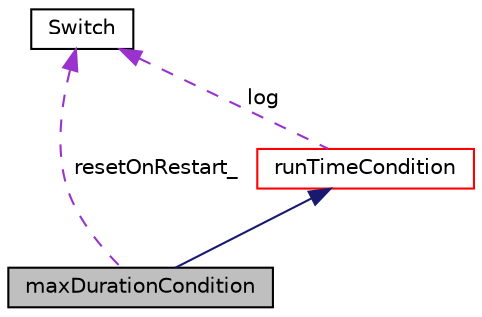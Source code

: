 digraph "maxDurationCondition"
{
  bgcolor="transparent";
  edge [fontname="Helvetica",fontsize="10",labelfontname="Helvetica",labelfontsize="10"];
  node [fontname="Helvetica",fontsize="10",shape=record];
  Node1 [label="maxDurationCondition",height=0.2,width=0.4,color="black", fillcolor="grey75", style="filled" fontcolor="black"];
  Node2 -> Node1 [dir="back",color="midnightblue",fontsize="10",style="solid",fontname="Helvetica"];
  Node2 [label="runTimeCondition",height=0.2,width=0.4,color="red",URL="$classFoam_1_1functionObjects_1_1runTimeControls_1_1runTimeCondition.html",tooltip="Base class for run time conditions. "];
  Node3 -> Node2 [dir="back",color="darkorchid3",fontsize="10",style="dashed",label=" log" ,fontname="Helvetica"];
  Node3 [label="Switch",height=0.2,width=0.4,color="black",URL="$classFoam_1_1Switch.html",tooltip="A simple wrapper around bool so that it can be read as a word: true/false, on/off, yes/no, y/n, t/f, or none. "];
  Node3 -> Node1 [dir="back",color="darkorchid3",fontsize="10",style="dashed",label=" resetOnRestart_" ,fontname="Helvetica"];
}
